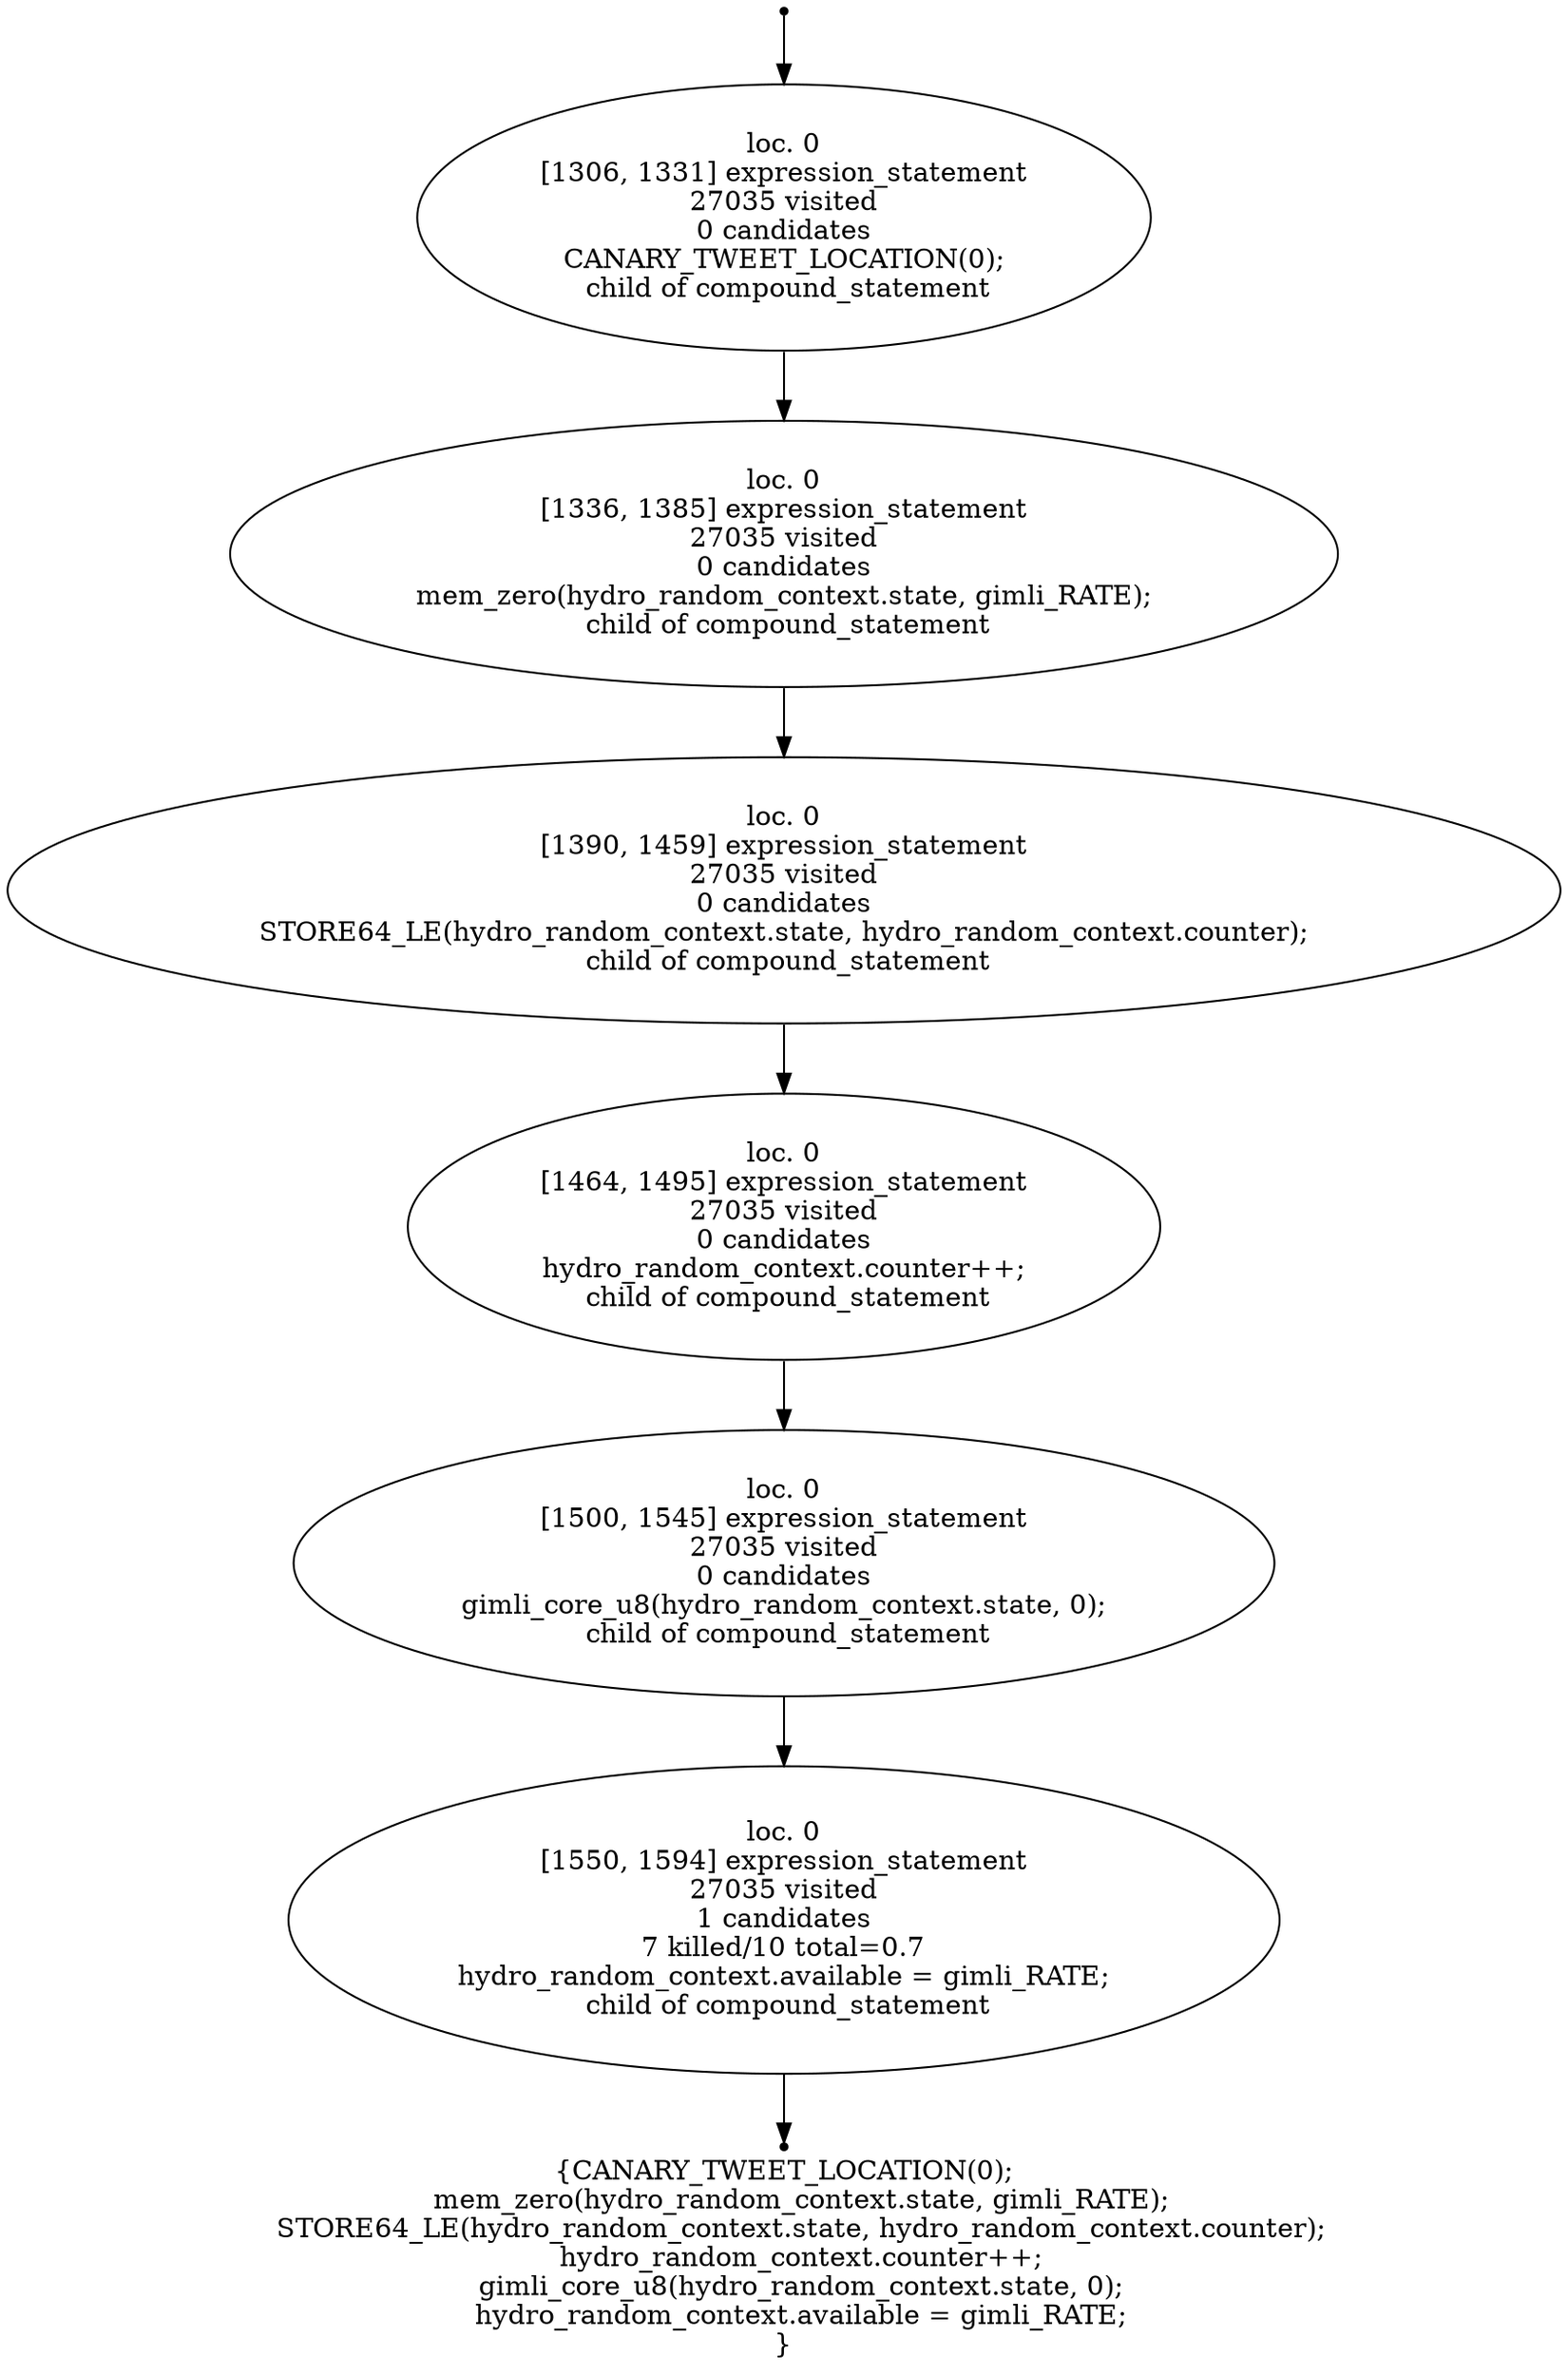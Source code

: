 digraph hydro_random_ratchet_localised_1 {
	initial [shape=point]
	initial -> "loc. 0
[1306, 1331] expression_statement
27035 visited
0 candidates
 CANARY_TWEET_LOCATION(0); 
 child of compound_statement"
	final [shape=point]
	"loc. 0
[1550, 1594] expression_statement
27035 visited
1 candidates
7 killed/10 total=0.7
 hydro_random_context.available = gimli_RATE; 
 child of compound_statement" -> final
	"loc. 0
[1306, 1331] expression_statement
27035 visited
0 candidates
 CANARY_TWEET_LOCATION(0); 
 child of compound_statement"
	"loc. 0
[1306, 1331] expression_statement
27035 visited
0 candidates
 CANARY_TWEET_LOCATION(0); 
 child of compound_statement" -> "loc. 0
[1336, 1385] expression_statement
27035 visited
0 candidates
 mem_zero(hydro_random_context.state, gimli_RATE); 
 child of compound_statement"
	"loc. 0
[1336, 1385] expression_statement
27035 visited
0 candidates
 mem_zero(hydro_random_context.state, gimli_RATE); 
 child of compound_statement"
	"loc. 0
[1336, 1385] expression_statement
27035 visited
0 candidates
 mem_zero(hydro_random_context.state, gimli_RATE); 
 child of compound_statement" -> "loc. 0
[1390, 1459] expression_statement
27035 visited
0 candidates
 STORE64_LE(hydro_random_context.state, hydro_random_context.counter); 
 child of compound_statement"
	"loc. 0
[1390, 1459] expression_statement
27035 visited
0 candidates
 STORE64_LE(hydro_random_context.state, hydro_random_context.counter); 
 child of compound_statement"
	"loc. 0
[1390, 1459] expression_statement
27035 visited
0 candidates
 STORE64_LE(hydro_random_context.state, hydro_random_context.counter); 
 child of compound_statement" -> "loc. 0
[1464, 1495] expression_statement
27035 visited
0 candidates
 hydro_random_context.counter++; 
 child of compound_statement"
	"loc. 0
[1464, 1495] expression_statement
27035 visited
0 candidates
 hydro_random_context.counter++; 
 child of compound_statement"
	"loc. 0
[1464, 1495] expression_statement
27035 visited
0 candidates
 hydro_random_context.counter++; 
 child of compound_statement" -> "loc. 0
[1500, 1545] expression_statement
27035 visited
0 candidates
 gimli_core_u8(hydro_random_context.state, 0); 
 child of compound_statement"
	"loc. 0
[1500, 1545] expression_statement
27035 visited
0 candidates
 gimli_core_u8(hydro_random_context.state, 0); 
 child of compound_statement"
	"loc. 0
[1500, 1545] expression_statement
27035 visited
0 candidates
 gimli_core_u8(hydro_random_context.state, 0); 
 child of compound_statement" -> "loc. 0
[1550, 1594] expression_statement
27035 visited
1 candidates
7 killed/10 total=0.7
 hydro_random_context.available = gimli_RATE; 
 child of compound_statement"
	"loc. 0
[1550, 1594] expression_statement
27035 visited
1 candidates
7 killed/10 total=0.7
 hydro_random_context.available = gimli_RATE; 
 child of compound_statement"
	label="{CANARY_TWEET_LOCATION(0);
    mem_zero(hydro_random_context.state, gimli_RATE);
    STORE64_LE(hydro_random_context.state, hydro_random_context.counter);
    hydro_random_context.counter++;
    gimli_core_u8(hydro_random_context.state, 0);
    hydro_random_context.available = gimli_RATE;
}"
}
